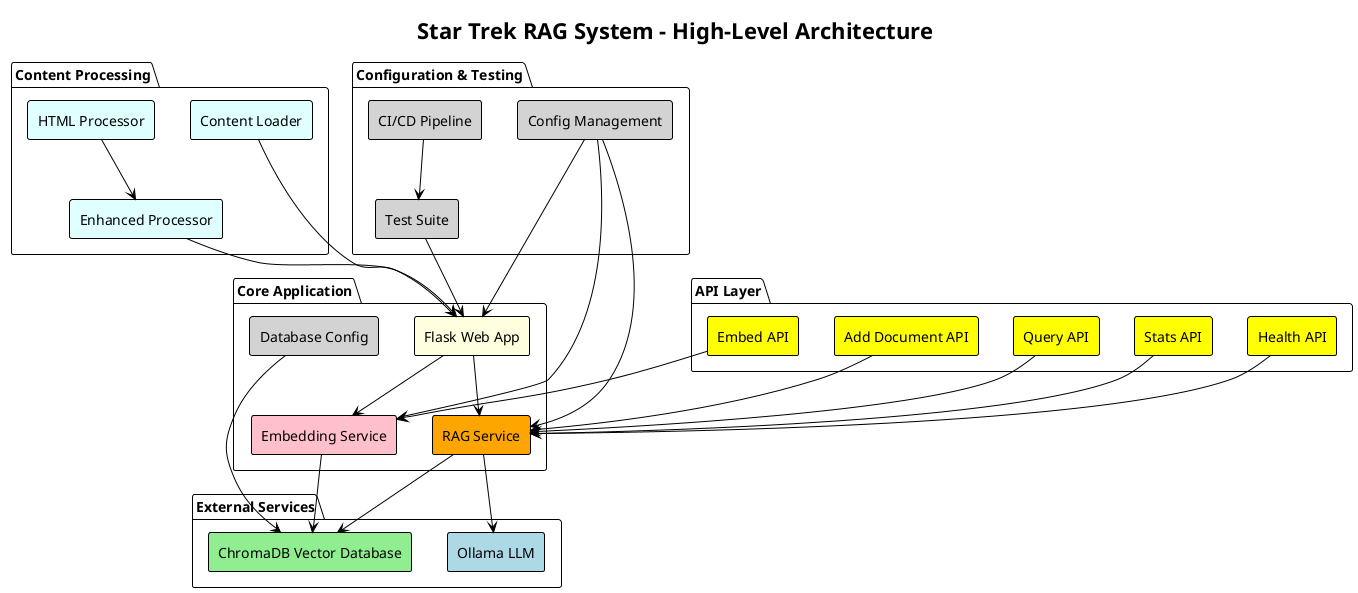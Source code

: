 @startuml
!theme plain
skinparam backgroundColor #FFFFFF
skinparam componentStyle rectangle

title Star Trek RAG System - High-Level Architecture

package "External Services" {
    [Ollama LLM] as OLLAMA #lightblue
    [ChromaDB Vector Database] as CHROMA #lightgreen
}

package "Core Application" {
    [Flask Web App] as APP #lightyellow
    [RAG Service] as RAG #orange
    [Embedding Service] as EMBED #pink
    [Database Config] as DB_CONFIG #lightgray
}

package "Content Processing" {
    [Enhanced Processor] as ENHANCED #lightcyan
    [HTML Processor] as HTML_PROC #lightcyan
    [Content Loader] as LOADER #lightcyan
}

package "API Layer" {
    [Query API] as QUERY_API #yellow
    [Add Document API] as ADD_API #yellow
    [Embed API] as EMBED_API #yellow
    [Health API] as HEALTH_API #yellow
    [Stats API] as STATS_API #yellow
}

package "Configuration & Testing" {
    [Config Management] as CONFIG #lightgray
    [Test Suite] as TESTS #lightgray
    [CI/CD Pipeline] as CI #lightgray
}

' Core connections
APP --> RAG
APP --> EMBED
RAG --> OLLAMA
RAG --> CHROMA
EMBED --> CHROMA
DB_CONFIG --> CHROMA

' API connections
QUERY_API --> RAG
ADD_API --> RAG
EMBED_API --> EMBED
HEALTH_API --> RAG
STATS_API --> RAG

' Content processing
ENHANCED --> APP
HTML_PROC --> ENHANCED
LOADER --> APP

' Configuration
CONFIG --> APP
CONFIG --> RAG
CONFIG --> EMBED

' Testing
TESTS --> APP
CI --> TESTS

@enduml 